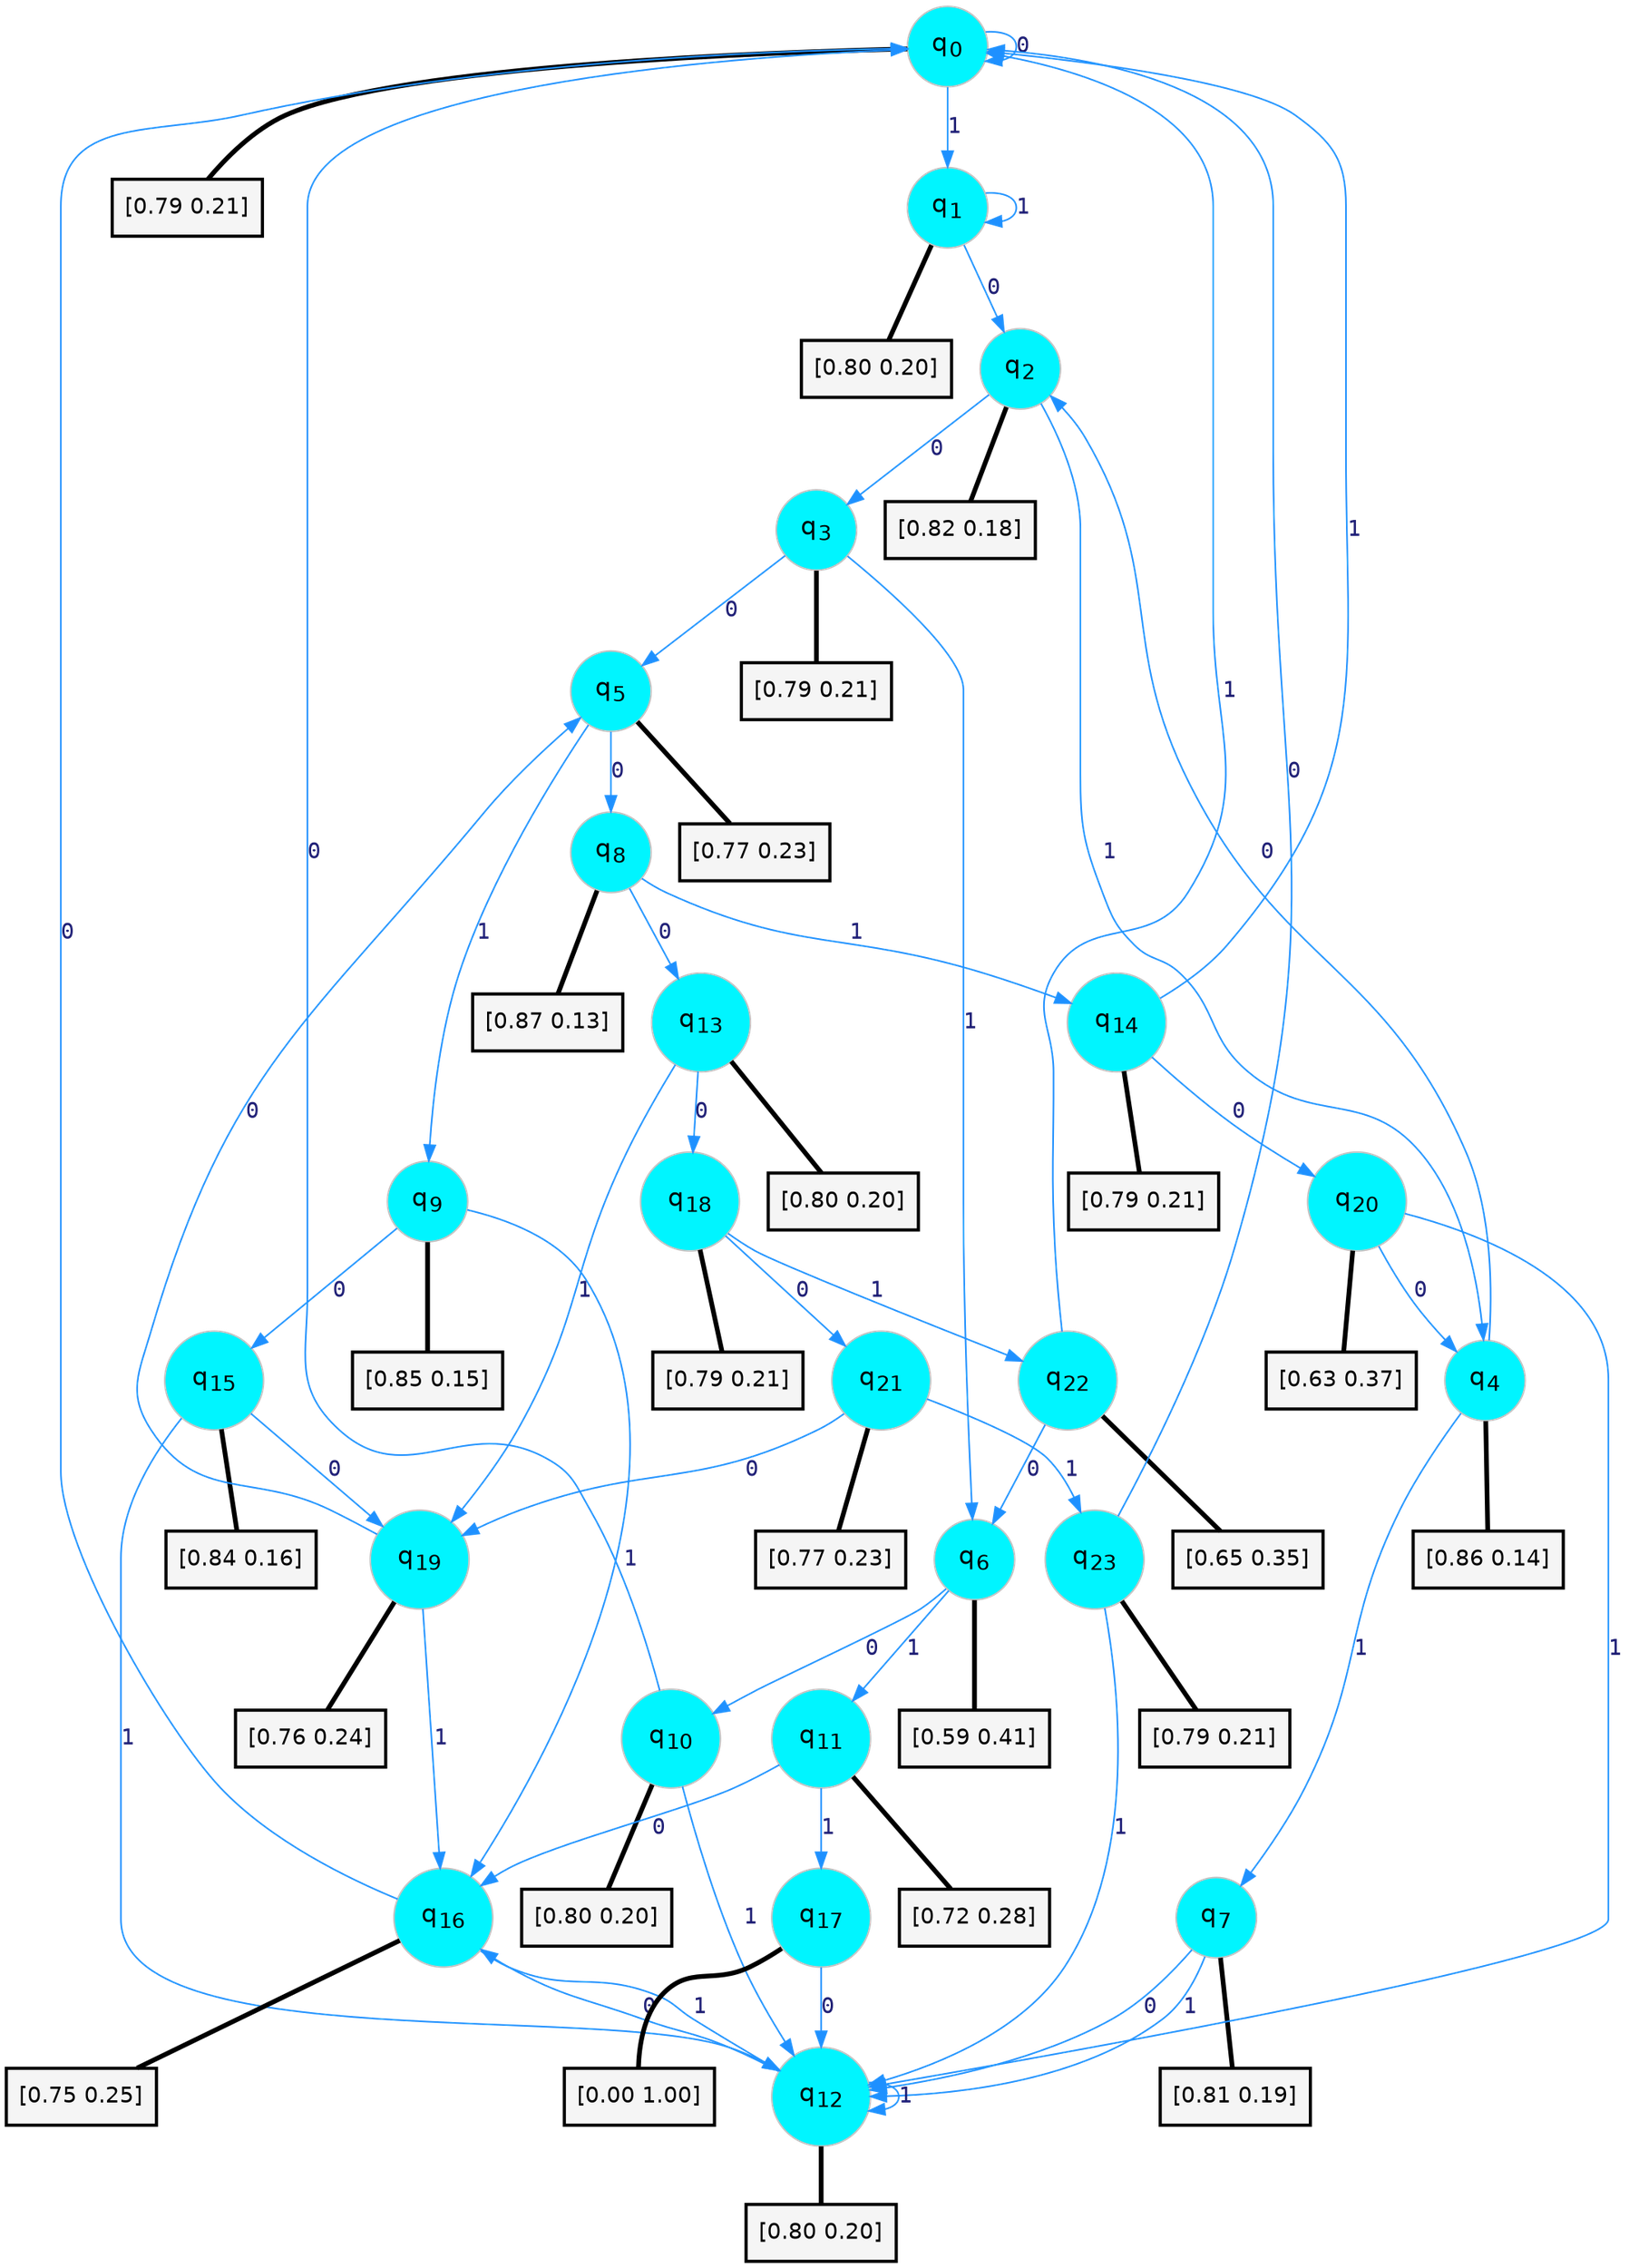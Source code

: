 digraph G {
graph [
bgcolor=transparent, dpi=300, rankdir=TD, size="40,25"];
node [
color=gray, fillcolor=turquoise1, fontcolor=black, fontname=Helvetica, fontsize=16, fontweight=bold, shape=circle, style=filled];
edge [
arrowsize=1, color=dodgerblue1, fontcolor=midnightblue, fontname=courier, fontweight=bold, penwidth=1, style=solid, weight=20];
0[label=<q<SUB>0</SUB>>];
1[label=<q<SUB>1</SUB>>];
2[label=<q<SUB>2</SUB>>];
3[label=<q<SUB>3</SUB>>];
4[label=<q<SUB>4</SUB>>];
5[label=<q<SUB>5</SUB>>];
6[label=<q<SUB>6</SUB>>];
7[label=<q<SUB>7</SUB>>];
8[label=<q<SUB>8</SUB>>];
9[label=<q<SUB>9</SUB>>];
10[label=<q<SUB>10</SUB>>];
11[label=<q<SUB>11</SUB>>];
12[label=<q<SUB>12</SUB>>];
13[label=<q<SUB>13</SUB>>];
14[label=<q<SUB>14</SUB>>];
15[label=<q<SUB>15</SUB>>];
16[label=<q<SUB>16</SUB>>];
17[label=<q<SUB>17</SUB>>];
18[label=<q<SUB>18</SUB>>];
19[label=<q<SUB>19</SUB>>];
20[label=<q<SUB>20</SUB>>];
21[label=<q<SUB>21</SUB>>];
22[label=<q<SUB>22</SUB>>];
23[label=<q<SUB>23</SUB>>];
24[label="[0.79 0.21]", shape=box,fontcolor=black, fontname=Helvetica, fontsize=14, penwidth=2, fillcolor=whitesmoke,color=black];
25[label="[0.80 0.20]", shape=box,fontcolor=black, fontname=Helvetica, fontsize=14, penwidth=2, fillcolor=whitesmoke,color=black];
26[label="[0.82 0.18]", shape=box,fontcolor=black, fontname=Helvetica, fontsize=14, penwidth=2, fillcolor=whitesmoke,color=black];
27[label="[0.79 0.21]", shape=box,fontcolor=black, fontname=Helvetica, fontsize=14, penwidth=2, fillcolor=whitesmoke,color=black];
28[label="[0.86 0.14]", shape=box,fontcolor=black, fontname=Helvetica, fontsize=14, penwidth=2, fillcolor=whitesmoke,color=black];
29[label="[0.77 0.23]", shape=box,fontcolor=black, fontname=Helvetica, fontsize=14, penwidth=2, fillcolor=whitesmoke,color=black];
30[label="[0.59 0.41]", shape=box,fontcolor=black, fontname=Helvetica, fontsize=14, penwidth=2, fillcolor=whitesmoke,color=black];
31[label="[0.81 0.19]", shape=box,fontcolor=black, fontname=Helvetica, fontsize=14, penwidth=2, fillcolor=whitesmoke,color=black];
32[label="[0.87 0.13]", shape=box,fontcolor=black, fontname=Helvetica, fontsize=14, penwidth=2, fillcolor=whitesmoke,color=black];
33[label="[0.85 0.15]", shape=box,fontcolor=black, fontname=Helvetica, fontsize=14, penwidth=2, fillcolor=whitesmoke,color=black];
34[label="[0.80 0.20]", shape=box,fontcolor=black, fontname=Helvetica, fontsize=14, penwidth=2, fillcolor=whitesmoke,color=black];
35[label="[0.72 0.28]", shape=box,fontcolor=black, fontname=Helvetica, fontsize=14, penwidth=2, fillcolor=whitesmoke,color=black];
36[label="[0.80 0.20]", shape=box,fontcolor=black, fontname=Helvetica, fontsize=14, penwidth=2, fillcolor=whitesmoke,color=black];
37[label="[0.80 0.20]", shape=box,fontcolor=black, fontname=Helvetica, fontsize=14, penwidth=2, fillcolor=whitesmoke,color=black];
38[label="[0.79 0.21]", shape=box,fontcolor=black, fontname=Helvetica, fontsize=14, penwidth=2, fillcolor=whitesmoke,color=black];
39[label="[0.84 0.16]", shape=box,fontcolor=black, fontname=Helvetica, fontsize=14, penwidth=2, fillcolor=whitesmoke,color=black];
40[label="[0.75 0.25]", shape=box,fontcolor=black, fontname=Helvetica, fontsize=14, penwidth=2, fillcolor=whitesmoke,color=black];
41[label="[0.00 1.00]", shape=box,fontcolor=black, fontname=Helvetica, fontsize=14, penwidth=2, fillcolor=whitesmoke,color=black];
42[label="[0.79 0.21]", shape=box,fontcolor=black, fontname=Helvetica, fontsize=14, penwidth=2, fillcolor=whitesmoke,color=black];
43[label="[0.76 0.24]", shape=box,fontcolor=black, fontname=Helvetica, fontsize=14, penwidth=2, fillcolor=whitesmoke,color=black];
44[label="[0.63 0.37]", shape=box,fontcolor=black, fontname=Helvetica, fontsize=14, penwidth=2, fillcolor=whitesmoke,color=black];
45[label="[0.77 0.23]", shape=box,fontcolor=black, fontname=Helvetica, fontsize=14, penwidth=2, fillcolor=whitesmoke,color=black];
46[label="[0.65 0.35]", shape=box,fontcolor=black, fontname=Helvetica, fontsize=14, penwidth=2, fillcolor=whitesmoke,color=black];
47[label="[0.79 0.21]", shape=box,fontcolor=black, fontname=Helvetica, fontsize=14, penwidth=2, fillcolor=whitesmoke,color=black];
0->0 [label=0];
0->1 [label=1];
0->24 [arrowhead=none, penwidth=3,color=black];
1->2 [label=0];
1->1 [label=1];
1->25 [arrowhead=none, penwidth=3,color=black];
2->3 [label=0];
2->4 [label=1];
2->26 [arrowhead=none, penwidth=3,color=black];
3->5 [label=0];
3->6 [label=1];
3->27 [arrowhead=none, penwidth=3,color=black];
4->2 [label=0];
4->7 [label=1];
4->28 [arrowhead=none, penwidth=3,color=black];
5->8 [label=0];
5->9 [label=1];
5->29 [arrowhead=none, penwidth=3,color=black];
6->10 [label=0];
6->11 [label=1];
6->30 [arrowhead=none, penwidth=3,color=black];
7->12 [label=0];
7->12 [label=1];
7->31 [arrowhead=none, penwidth=3,color=black];
8->13 [label=0];
8->14 [label=1];
8->32 [arrowhead=none, penwidth=3,color=black];
9->15 [label=0];
9->16 [label=1];
9->33 [arrowhead=none, penwidth=3,color=black];
10->0 [label=0];
10->12 [label=1];
10->34 [arrowhead=none, penwidth=3,color=black];
11->16 [label=0];
11->17 [label=1];
11->35 [arrowhead=none, penwidth=3,color=black];
12->16 [label=0];
12->12 [label=1];
12->36 [arrowhead=none, penwidth=3,color=black];
13->18 [label=0];
13->19 [label=1];
13->37 [arrowhead=none, penwidth=3,color=black];
14->20 [label=0];
14->0 [label=1];
14->38 [arrowhead=none, penwidth=3,color=black];
15->19 [label=0];
15->12 [label=1];
15->39 [arrowhead=none, penwidth=3,color=black];
16->0 [label=0];
16->12 [label=1];
16->40 [arrowhead=none, penwidth=3,color=black];
17->12 [label=0];
17->41 [arrowhead=none, penwidth=3,color=black];
18->21 [label=0];
18->22 [label=1];
18->42 [arrowhead=none, penwidth=3,color=black];
19->5 [label=0];
19->16 [label=1];
19->43 [arrowhead=none, penwidth=3,color=black];
20->4 [label=0];
20->12 [label=1];
20->44 [arrowhead=none, penwidth=3,color=black];
21->19 [label=0];
21->23 [label=1];
21->45 [arrowhead=none, penwidth=3,color=black];
22->6 [label=0];
22->0 [label=1];
22->46 [arrowhead=none, penwidth=3,color=black];
23->0 [label=0];
23->12 [label=1];
23->47 [arrowhead=none, penwidth=3,color=black];
}
